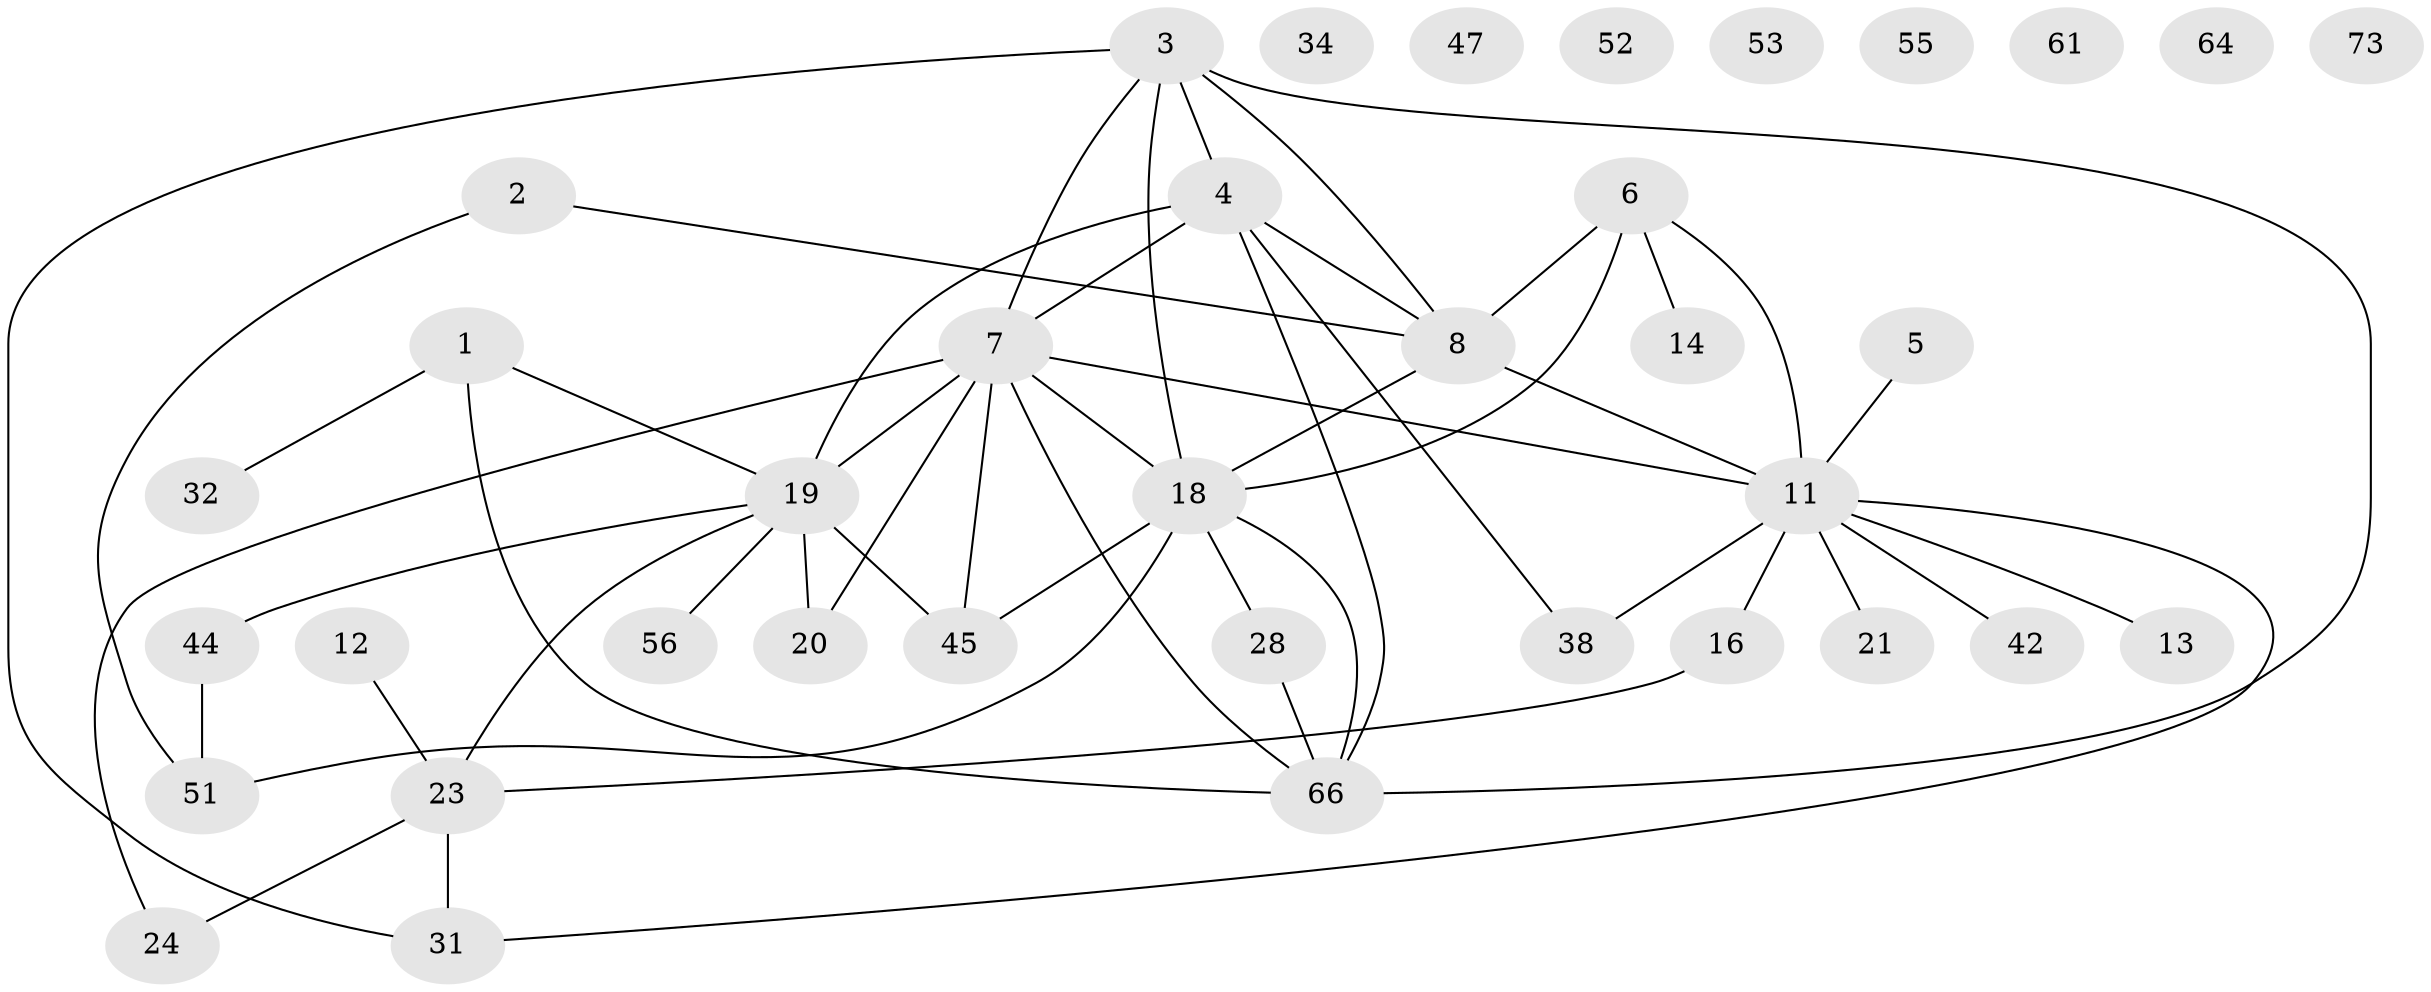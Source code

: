 // original degree distribution, {4: 0.1891891891891892, 2: 0.21621621621621623, 1: 0.14864864864864866, 3: 0.22972972972972974, 7: 0.04054054054054054, 5: 0.06756756756756757, 0: 0.10810810810810811}
// Generated by graph-tools (version 1.1) at 2025/16/03/04/25 18:16:40]
// undirected, 37 vertices, 51 edges
graph export_dot {
graph [start="1"]
  node [color=gray90,style=filled];
  1 [super="+72"];
  2;
  3 [super="+39"];
  4 [super="+9+25+33"];
  5;
  6 [super="+57+30+15"];
  7 [super="+22+41+37"];
  8 [super="+10+50"];
  11 [super="+59+63+17+35"];
  12;
  13;
  14;
  16;
  18 [super="+29"];
  19 [super="+49+26+60+62"];
  20;
  21;
  23 [super="+27"];
  24;
  28 [super="+43+48"];
  31 [super="+40"];
  32;
  34;
  38;
  42;
  44;
  45 [super="+54"];
  47;
  51;
  52;
  53;
  55;
  56;
  61;
  64;
  66 [super="+68+74"];
  73;
  1 -- 32;
  1 -- 66;
  1 -- 19;
  2 -- 51;
  2 -- 8;
  3 -- 66;
  3 -- 18;
  3 -- 8;
  3 -- 4;
  3 -- 31;
  3 -- 7;
  4 -- 19 [weight=4];
  4 -- 66;
  4 -- 38;
  4 -- 8 [weight=2];
  4 -- 7 [weight=2];
  5 -- 11;
  6 -- 8;
  6 -- 18;
  6 -- 11;
  6 -- 14;
  7 -- 18;
  7 -- 19 [weight=3];
  7 -- 20;
  7 -- 66;
  7 -- 45;
  7 -- 24;
  7 -- 11;
  8 -- 18;
  8 -- 11;
  11 -- 13;
  11 -- 21;
  11 -- 38;
  11 -- 42;
  11 -- 16 [weight=2];
  11 -- 31;
  12 -- 23;
  16 -- 23;
  18 -- 66;
  18 -- 51;
  18 -- 28;
  18 -- 45;
  19 -- 44;
  19 -- 20;
  19 -- 56;
  19 -- 23;
  19 -- 45;
  23 -- 24;
  23 -- 31 [weight=2];
  28 -- 66;
  44 -- 51;
}
